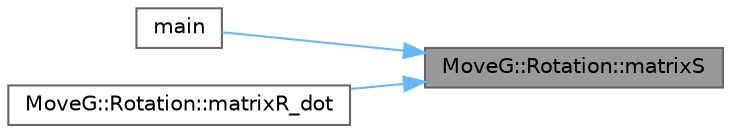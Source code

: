 digraph "MoveG::Rotation::matrixS"
{
 // INTERACTIVE_SVG=YES
 // LATEX_PDF_SIZE
  bgcolor="transparent";
  edge [fontname=Helvetica,fontsize=10,labelfontname=Helvetica,labelfontsize=10];
  node [fontname=Helvetica,fontsize=10,shape=box,height=0.2,width=0.4];
  rankdir="RL";
  Node1 [id="Node000001",label="MoveG::Rotation::matrixS",height=0.2,width=0.4,color="gray40", fillcolor="grey60", style="filled", fontcolor="black",tooltip="Calculates the S matrix."];
  Node1 -> Node2 [id="edge1_Node000001_Node000002",dir="back",color="steelblue1",style="solid",tooltip=" "];
  Node2 [id="Node000002",label="main",height=0.2,width=0.4,color="grey40", fillcolor="white", style="filled",URL="$rotation__example_8cpp.html#ae66f6b31b5ad750f1fe042a706a4e3d4",tooltip=" "];
  Node1 -> Node3 [id="edge2_Node000001_Node000003",dir="back",color="steelblue1",style="solid",tooltip=" "];
  Node3 [id="Node000003",label="MoveG::Rotation::matrixR_dot",height=0.2,width=0.4,color="grey40", fillcolor="white", style="filled",URL="$classMoveG_1_1Rotation.html#a15d04ac831005bfb67949d0273569e47",tooltip="Calculates the R_dot matrix from an angular velocity vector."];
}

